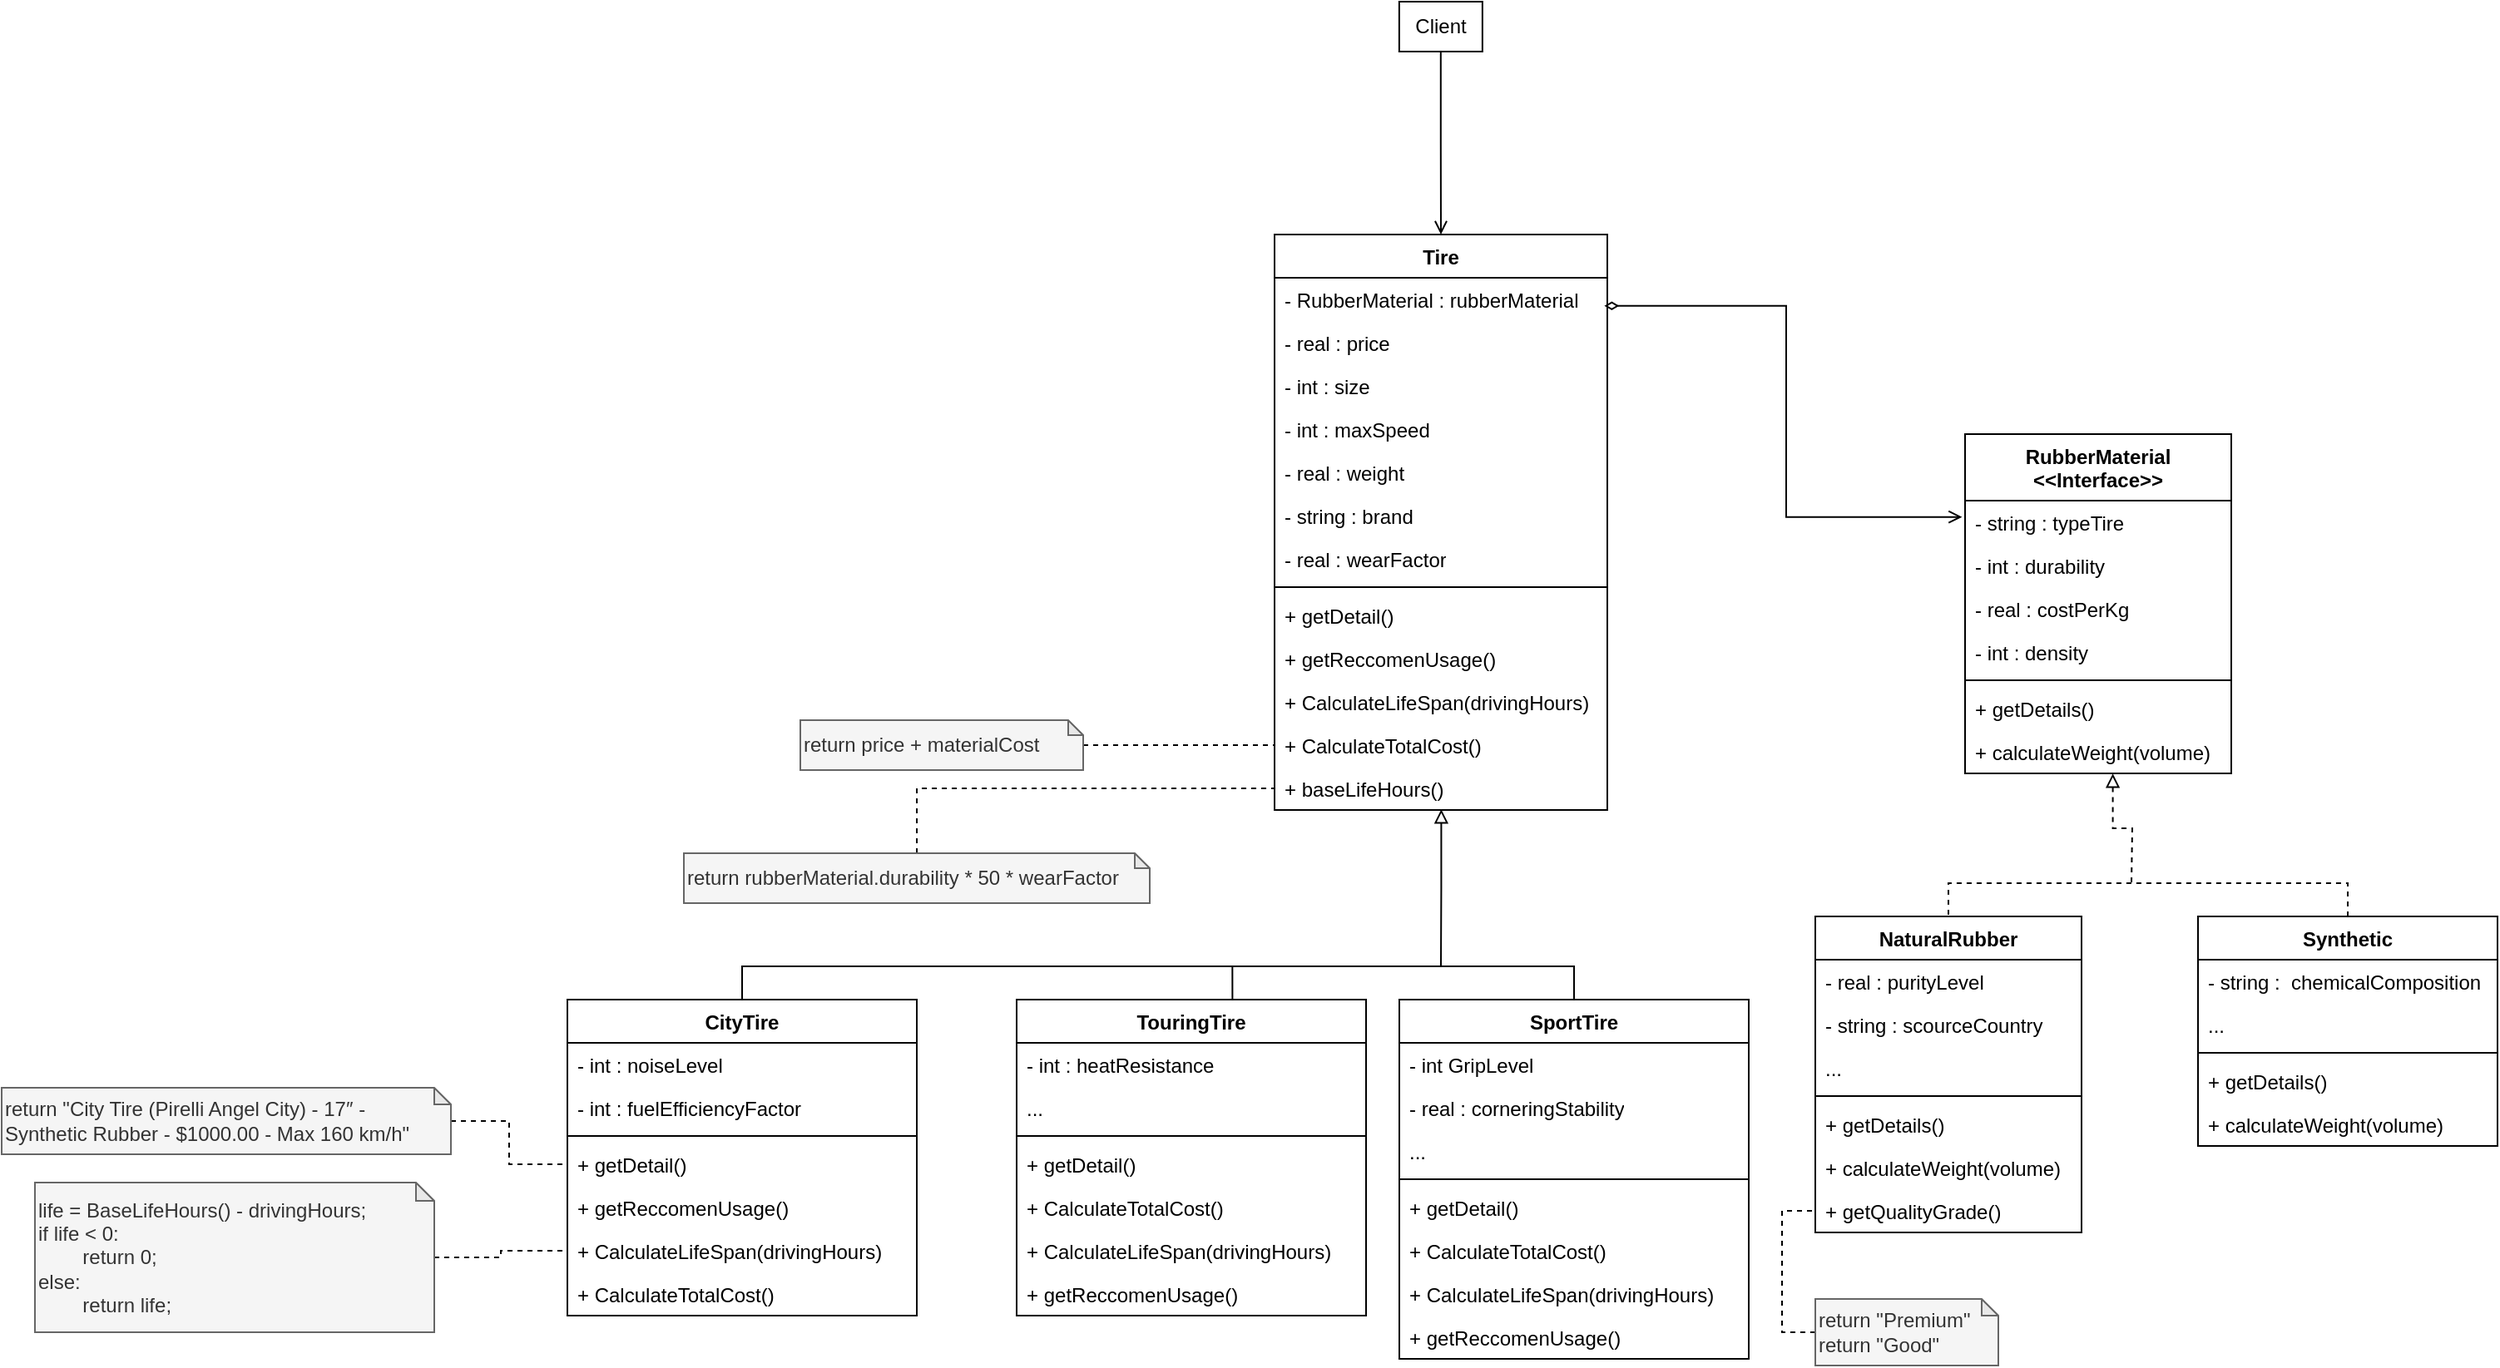<mxfile version="28.2.0" pages="2">
  <diagram name="ฺBridge" id="FNsPYp-6UHSaKLokoLRf">
    <mxGraphModel dx="2276" dy="783" grid="1" gridSize="10" guides="1" tooltips="1" connect="1" arrows="1" fold="1" page="1" pageScale="1" pageWidth="850" pageHeight="1100" math="0" shadow="0">
      <root>
        <mxCell id="0" />
        <mxCell id="1" parent="0" />
        <mxCell id="apJOXsEGuYxcS6fhr3TN-1" value="RubberMaterial&lt;div&gt;&lt;span style=&quot;background-color: transparent; color: light-dark(rgb(0, 0, 0), rgb(255, 255, 255));&quot;&gt;&amp;lt;&amp;lt;Interface&amp;gt;&amp;gt;&lt;/span&gt;&lt;/div&gt;" style="swimlane;fontStyle=1;align=center;verticalAlign=top;childLayout=stackLayout;horizontal=1;startSize=40;horizontalStack=0;resizeParent=1;resizeParentMax=0;resizeLast=0;collapsible=1;marginBottom=0;whiteSpace=wrap;html=1;" parent="1" vertex="1">
          <mxGeometry x="350" y="530" width="160" height="204" as="geometry" />
        </mxCell>
        <mxCell id="sVhS1rWBRYyfkfjOAAey-1" value="- string : typeTire" style="text;strokeColor=none;fillColor=none;align=left;verticalAlign=top;spacingLeft=4;spacingRight=4;overflow=hidden;rotatable=0;points=[[0,0.5],[1,0.5]];portConstraint=eastwest;whiteSpace=wrap;html=1;" parent="apJOXsEGuYxcS6fhr3TN-1" vertex="1">
          <mxGeometry y="40" width="160" height="26" as="geometry" />
        </mxCell>
        <mxCell id="sVhS1rWBRYyfkfjOAAey-2" value="- int : durability" style="text;strokeColor=none;fillColor=none;align=left;verticalAlign=top;spacingLeft=4;spacingRight=4;overflow=hidden;rotatable=0;points=[[0,0.5],[1,0.5]];portConstraint=eastwest;whiteSpace=wrap;html=1;" parent="apJOXsEGuYxcS6fhr3TN-1" vertex="1">
          <mxGeometry y="66" width="160" height="26" as="geometry" />
        </mxCell>
        <mxCell id="sVhS1rWBRYyfkfjOAAey-3" value="- real : costPerKg" style="text;strokeColor=none;fillColor=none;align=left;verticalAlign=top;spacingLeft=4;spacingRight=4;overflow=hidden;rotatable=0;points=[[0,0.5],[1,0.5]];portConstraint=eastwest;whiteSpace=wrap;html=1;" parent="apJOXsEGuYxcS6fhr3TN-1" vertex="1">
          <mxGeometry y="92" width="160" height="26" as="geometry" />
        </mxCell>
        <mxCell id="sVhS1rWBRYyfkfjOAAey-4" value="- int : density" style="text;strokeColor=none;fillColor=none;align=left;verticalAlign=top;spacingLeft=4;spacingRight=4;overflow=hidden;rotatable=0;points=[[0,0.5],[1,0.5]];portConstraint=eastwest;whiteSpace=wrap;html=1;" parent="apJOXsEGuYxcS6fhr3TN-1" vertex="1">
          <mxGeometry y="118" width="160" height="26" as="geometry" />
        </mxCell>
        <mxCell id="sVhS1rWBRYyfkfjOAAey-20" value="" style="line;strokeWidth=1;fillColor=none;align=left;verticalAlign=middle;spacingTop=-1;spacingLeft=3;spacingRight=3;rotatable=0;labelPosition=right;points=[];portConstraint=eastwest;strokeColor=inherit;" parent="apJOXsEGuYxcS6fhr3TN-1" vertex="1">
          <mxGeometry y="144" width="160" height="8" as="geometry" />
        </mxCell>
        <mxCell id="3FucGmLr4zo9hCciOvMt-17" value="+ getDetails()" style="text;strokeColor=none;fillColor=none;align=left;verticalAlign=top;spacingLeft=4;spacingRight=4;overflow=hidden;rotatable=0;points=[[0,0.5],[1,0.5]];portConstraint=eastwest;whiteSpace=wrap;html=1;" parent="apJOXsEGuYxcS6fhr3TN-1" vertex="1">
          <mxGeometry y="152" width="160" height="26" as="geometry" />
        </mxCell>
        <mxCell id="sVhS1rWBRYyfkfjOAAey-75" style="edgeStyle=orthogonalEdgeStyle;rounded=0;orthogonalLoop=1;jettySize=auto;html=1;exitX=0.555;exitY=1.003;exitDx=0;exitDy=0;exitPerimeter=0;endArrow=none;endFill=0;startArrow=block;startFill=0;dashed=1;" parent="apJOXsEGuYxcS6fhr3TN-1" source="sVhS1rWBRYyfkfjOAAey-5" edge="1">
          <mxGeometry relative="1" as="geometry">
            <mxPoint x="100" y="270" as="targetPoint" />
          </mxGeometry>
        </mxCell>
        <mxCell id="sVhS1rWBRYyfkfjOAAey-5" value="+ calculateWeight(volume)" style="text;strokeColor=none;fillColor=none;align=left;verticalAlign=top;spacingLeft=4;spacingRight=4;overflow=hidden;rotatable=0;points=[[0,0.5],[1,0.5]];portConstraint=eastwest;whiteSpace=wrap;html=1;" parent="apJOXsEGuYxcS6fhr3TN-1" vertex="1">
          <mxGeometry y="178" width="160" height="26" as="geometry" />
        </mxCell>
        <mxCell id="apJOXsEGuYxcS6fhr3TN-19" style="edgeStyle=orthogonalEdgeStyle;rounded=0;orthogonalLoop=1;jettySize=auto;html=1;entryX=-0.011;entryY=0.379;entryDx=0;entryDy=0;exitX=0.991;exitY=0.124;exitDx=0;exitDy=0;startArrow=diamondThin;startFill=0;endArrow=open;endFill=0;exitPerimeter=0;entryPerimeter=0;" parent="1" source="apJOXsEGuYxcS6fhr3TN-5" target="sVhS1rWBRYyfkfjOAAey-1" edge="1">
          <mxGeometry relative="1" as="geometry" />
        </mxCell>
        <mxCell id="apJOXsEGuYxcS6fhr3TN-5" value="Tire" style="swimlane;fontStyle=1;align=center;verticalAlign=top;childLayout=stackLayout;horizontal=1;startSize=26;horizontalStack=0;resizeParent=1;resizeParentMax=0;resizeLast=0;collapsible=1;marginBottom=0;whiteSpace=wrap;html=1;" parent="1" vertex="1">
          <mxGeometry x="-65" y="410" width="200" height="346" as="geometry" />
        </mxCell>
        <mxCell id="apJOXsEGuYxcS6fhr3TN-6" value="- RubberMaterial : rubberMaterial" style="text;strokeColor=none;fillColor=none;align=left;verticalAlign=top;spacingLeft=4;spacingRight=4;overflow=hidden;rotatable=0;points=[[0,0.5],[1,0.5]];portConstraint=eastwest;whiteSpace=wrap;html=1;" parent="apJOXsEGuYxcS6fhr3TN-5" vertex="1">
          <mxGeometry y="26" width="200" height="26" as="geometry" />
        </mxCell>
        <mxCell id="3FucGmLr4zo9hCciOvMt-4" value="- real : price" style="text;strokeColor=none;fillColor=none;align=left;verticalAlign=top;spacingLeft=4;spacingRight=4;overflow=hidden;rotatable=0;points=[[0,0.5],[1,0.5]];portConstraint=eastwest;whiteSpace=wrap;html=1;" parent="apJOXsEGuYxcS6fhr3TN-5" vertex="1">
          <mxGeometry y="52" width="200" height="26" as="geometry" />
        </mxCell>
        <mxCell id="sVhS1rWBRYyfkfjOAAey-38" value="- int : size" style="text;strokeColor=none;fillColor=none;align=left;verticalAlign=top;spacingLeft=4;spacingRight=4;overflow=hidden;rotatable=0;points=[[0,0.5],[1,0.5]];portConstraint=eastwest;whiteSpace=wrap;html=1;" parent="apJOXsEGuYxcS6fhr3TN-5" vertex="1">
          <mxGeometry y="78" width="200" height="26" as="geometry" />
        </mxCell>
        <mxCell id="sVhS1rWBRYyfkfjOAAey-39" value="- int : maxSpeed" style="text;strokeColor=none;fillColor=none;align=left;verticalAlign=top;spacingLeft=4;spacingRight=4;overflow=hidden;rotatable=0;points=[[0,0.5],[1,0.5]];portConstraint=eastwest;whiteSpace=wrap;html=1;" parent="apJOXsEGuYxcS6fhr3TN-5" vertex="1">
          <mxGeometry y="104" width="200" height="26" as="geometry" />
        </mxCell>
        <mxCell id="sVhS1rWBRYyfkfjOAAey-40" value="- real : weight" style="text;strokeColor=none;fillColor=none;align=left;verticalAlign=top;spacingLeft=4;spacingRight=4;overflow=hidden;rotatable=0;points=[[0,0.5],[1,0.5]];portConstraint=eastwest;whiteSpace=wrap;html=1;" parent="apJOXsEGuYxcS6fhr3TN-5" vertex="1">
          <mxGeometry y="130" width="200" height="26" as="geometry" />
        </mxCell>
        <mxCell id="sVhS1rWBRYyfkfjOAAey-42" value="- string : brand" style="text;strokeColor=none;fillColor=none;align=left;verticalAlign=top;spacingLeft=4;spacingRight=4;overflow=hidden;rotatable=0;points=[[0,0.5],[1,0.5]];portConstraint=eastwest;whiteSpace=wrap;html=1;" parent="apJOXsEGuYxcS6fhr3TN-5" vertex="1">
          <mxGeometry y="156" width="200" height="26" as="geometry" />
        </mxCell>
        <mxCell id="sVhS1rWBRYyfkfjOAAey-41" value="- real : wearFactor" style="text;strokeColor=none;fillColor=none;align=left;verticalAlign=top;spacingLeft=4;spacingRight=4;overflow=hidden;rotatable=0;points=[[0,0.5],[1,0.5]];portConstraint=eastwest;whiteSpace=wrap;html=1;" parent="apJOXsEGuYxcS6fhr3TN-5" vertex="1">
          <mxGeometry y="182" width="200" height="26" as="geometry" />
        </mxCell>
        <mxCell id="apJOXsEGuYxcS6fhr3TN-7" value="" style="line;strokeWidth=1;fillColor=none;align=left;verticalAlign=middle;spacingTop=-1;spacingLeft=3;spacingRight=3;rotatable=0;labelPosition=right;points=[];portConstraint=eastwest;strokeColor=inherit;" parent="apJOXsEGuYxcS6fhr3TN-5" vertex="1">
          <mxGeometry y="208" width="200" height="8" as="geometry" />
        </mxCell>
        <mxCell id="apJOXsEGuYxcS6fhr3TN-8" value="+ getDetail()" style="text;strokeColor=none;fillColor=none;align=left;verticalAlign=top;spacingLeft=4;spacingRight=4;overflow=hidden;rotatable=0;points=[[0,0.5],[1,0.5]];portConstraint=eastwest;whiteSpace=wrap;html=1;" parent="apJOXsEGuYxcS6fhr3TN-5" vertex="1">
          <mxGeometry y="216" width="200" height="26" as="geometry" />
        </mxCell>
        <mxCell id="sVhS1rWBRYyfkfjOAAey-43" value="+ getReccomenUsage()" style="text;strokeColor=none;fillColor=none;align=left;verticalAlign=top;spacingLeft=4;spacingRight=4;overflow=hidden;rotatable=0;points=[[0,0.5],[1,0.5]];portConstraint=eastwest;whiteSpace=wrap;html=1;" parent="apJOXsEGuYxcS6fhr3TN-5" vertex="1">
          <mxGeometry y="242" width="200" height="26" as="geometry" />
        </mxCell>
        <mxCell id="sVhS1rWBRYyfkfjOAAey-44" value="+ CalculateLifeSpan(drivingHours)" style="text;strokeColor=none;fillColor=none;align=left;verticalAlign=top;spacingLeft=4;spacingRight=4;overflow=hidden;rotatable=0;points=[[0,0.5],[1,0.5]];portConstraint=eastwest;whiteSpace=wrap;html=1;" parent="apJOXsEGuYxcS6fhr3TN-5" vertex="1">
          <mxGeometry y="268" width="200" height="26" as="geometry" />
        </mxCell>
        <mxCell id="sVhS1rWBRYyfkfjOAAey-45" value="+ CalculateTotalCost()" style="text;strokeColor=none;fillColor=none;align=left;verticalAlign=top;spacingLeft=4;spacingRight=4;overflow=hidden;rotatable=0;points=[[0,0.5],[1,0.5]];portConstraint=eastwest;whiteSpace=wrap;html=1;" parent="apJOXsEGuYxcS6fhr3TN-5" vertex="1">
          <mxGeometry y="294" width="200" height="26" as="geometry" />
        </mxCell>
        <mxCell id="sVhS1rWBRYyfkfjOAAey-76" style="edgeStyle=orthogonalEdgeStyle;rounded=0;orthogonalLoop=1;jettySize=auto;html=1;exitX=0.501;exitY=0.984;exitDx=0;exitDy=0;exitPerimeter=0;startArrow=block;startFill=0;endArrow=none;endFill=0;" parent="apJOXsEGuYxcS6fhr3TN-5" source="sVhS1rWBRYyfkfjOAAey-72" edge="1">
          <mxGeometry relative="1" as="geometry">
            <mxPoint x="100" y="440" as="targetPoint" />
          </mxGeometry>
        </mxCell>
        <mxCell id="sVhS1rWBRYyfkfjOAAey-72" value="+ baseLifeHours()" style="text;strokeColor=none;fillColor=none;align=left;verticalAlign=top;spacingLeft=4;spacingRight=4;overflow=hidden;rotatable=0;points=[[0,0.5],[1,0.5]];portConstraint=eastwest;whiteSpace=wrap;html=1;" parent="apJOXsEGuYxcS6fhr3TN-5" vertex="1">
          <mxGeometry y="320" width="200" height="26" as="geometry" />
        </mxCell>
        <mxCell id="apJOXsEGuYxcS6fhr3TN-9" value="NaturalRubber" style="swimlane;fontStyle=1;align=center;verticalAlign=top;childLayout=stackLayout;horizontal=1;startSize=26;horizontalStack=0;resizeParent=1;resizeParentMax=0;resizeLast=0;collapsible=1;marginBottom=0;whiteSpace=wrap;html=1;" parent="1" vertex="1">
          <mxGeometry x="260" y="819.96" width="160" height="190" as="geometry" />
        </mxCell>
        <mxCell id="sVhS1rWBRYyfkfjOAAey-21" value="- real : purityLevel" style="text;strokeColor=none;fillColor=none;align=left;verticalAlign=top;spacingLeft=4;spacingRight=4;overflow=hidden;rotatable=0;points=[[0,0.5],[1,0.5]];portConstraint=eastwest;whiteSpace=wrap;html=1;" parent="apJOXsEGuYxcS6fhr3TN-9" vertex="1">
          <mxGeometry y="26" width="160" height="26" as="geometry" />
        </mxCell>
        <mxCell id="sVhS1rWBRYyfkfjOAAey-22" value="- string : scourceCountry" style="text;strokeColor=none;fillColor=none;align=left;verticalAlign=top;spacingLeft=4;spacingRight=4;overflow=hidden;rotatable=0;points=[[0,0.5],[1,0.5]];portConstraint=eastwest;whiteSpace=wrap;html=1;" parent="apJOXsEGuYxcS6fhr3TN-9" vertex="1">
          <mxGeometry y="52" width="160" height="26" as="geometry" />
        </mxCell>
        <mxCell id="sVhS1rWBRYyfkfjOAAey-23" value="..." style="text;strokeColor=none;fillColor=none;align=left;verticalAlign=top;spacingLeft=4;spacingRight=4;overflow=hidden;rotatable=0;points=[[0,0.5],[1,0.5]];portConstraint=eastwest;whiteSpace=wrap;html=1;" parent="apJOXsEGuYxcS6fhr3TN-9" vertex="1">
          <mxGeometry y="78" width="160" height="26" as="geometry" />
        </mxCell>
        <mxCell id="sVhS1rWBRYyfkfjOAAey-27" value="" style="line;strokeWidth=1;fillColor=none;align=left;verticalAlign=middle;spacingTop=-1;spacingLeft=3;spacingRight=3;rotatable=0;labelPosition=right;points=[];portConstraint=eastwest;strokeColor=inherit;" parent="apJOXsEGuYxcS6fhr3TN-9" vertex="1">
          <mxGeometry y="104" width="160" height="8" as="geometry" />
        </mxCell>
        <mxCell id="sVhS1rWBRYyfkfjOAAey-25" value="+ getDetails()" style="text;strokeColor=none;fillColor=none;align=left;verticalAlign=top;spacingLeft=4;spacingRight=4;overflow=hidden;rotatable=0;points=[[0,0.5],[1,0.5]];portConstraint=eastwest;whiteSpace=wrap;html=1;" parent="apJOXsEGuYxcS6fhr3TN-9" vertex="1">
          <mxGeometry y="112" width="160" height="26" as="geometry" />
        </mxCell>
        <mxCell id="sVhS1rWBRYyfkfjOAAey-26" value="+ calculateWeight(volume)" style="text;strokeColor=none;fillColor=none;align=left;verticalAlign=top;spacingLeft=4;spacingRight=4;overflow=hidden;rotatable=0;points=[[0,0.5],[1,0.5]];portConstraint=eastwest;whiteSpace=wrap;html=1;" parent="apJOXsEGuYxcS6fhr3TN-9" vertex="1">
          <mxGeometry y="138" width="160" height="26" as="geometry" />
        </mxCell>
        <mxCell id="3FucGmLr4zo9hCciOvMt-15" value="+ getQualityGrade()" style="text;strokeColor=none;fillColor=none;align=left;verticalAlign=top;spacingLeft=4;spacingRight=4;overflow=hidden;rotatable=0;points=[[0,0.5],[1,0.5]];portConstraint=eastwest;whiteSpace=wrap;html=1;" parent="apJOXsEGuYxcS6fhr3TN-9" vertex="1">
          <mxGeometry y="164" width="160" height="26" as="geometry" />
        </mxCell>
        <mxCell id="apJOXsEGuYxcS6fhr3TN-17" style="edgeStyle=orthogonalEdgeStyle;rounded=0;orthogonalLoop=1;jettySize=auto;html=1;entryX=0.5;entryY=0;entryDx=0;entryDy=0;exitX=0.5;exitY=0;exitDx=0;exitDy=0;endArrow=none;endFill=0;dashed=1;" parent="1" source="apJOXsEGuYxcS6fhr3TN-13" target="apJOXsEGuYxcS6fhr3TN-9" edge="1">
          <mxGeometry relative="1" as="geometry" />
        </mxCell>
        <mxCell id="apJOXsEGuYxcS6fhr3TN-13" value="Synthetic" style="swimlane;fontStyle=1;align=center;verticalAlign=top;childLayout=stackLayout;horizontal=1;startSize=26;horizontalStack=0;resizeParent=1;resizeParentMax=0;resizeLast=0;collapsible=1;marginBottom=0;whiteSpace=wrap;html=1;" parent="1" vertex="1">
          <mxGeometry x="490" y="819.96" width="180" height="138" as="geometry" />
        </mxCell>
        <mxCell id="sVhS1rWBRYyfkfjOAAey-32" value="- string :&amp;nbsp; chemicalComposition" style="text;strokeColor=none;fillColor=none;align=left;verticalAlign=top;spacingLeft=4;spacingRight=4;overflow=hidden;rotatable=0;points=[[0,0.5],[1,0.5]];portConstraint=eastwest;whiteSpace=wrap;html=1;" parent="apJOXsEGuYxcS6fhr3TN-13" vertex="1">
          <mxGeometry y="26" width="180" height="26" as="geometry" />
        </mxCell>
        <mxCell id="sVhS1rWBRYyfkfjOAAey-34" value="..." style="text;strokeColor=none;fillColor=none;align=left;verticalAlign=top;spacingLeft=4;spacingRight=4;overflow=hidden;rotatable=0;points=[[0,0.5],[1,0.5]];portConstraint=eastwest;whiteSpace=wrap;html=1;" parent="apJOXsEGuYxcS6fhr3TN-13" vertex="1">
          <mxGeometry y="52" width="180" height="26" as="geometry" />
        </mxCell>
        <mxCell id="sVhS1rWBRYyfkfjOAAey-37" value="" style="line;strokeWidth=1;fillColor=none;align=left;verticalAlign=middle;spacingTop=-1;spacingLeft=3;spacingRight=3;rotatable=0;labelPosition=right;points=[];portConstraint=eastwest;strokeColor=inherit;" parent="apJOXsEGuYxcS6fhr3TN-13" vertex="1">
          <mxGeometry y="78" width="180" height="8" as="geometry" />
        </mxCell>
        <mxCell id="sVhS1rWBRYyfkfjOAAey-35" value="+ getDetails()" style="text;strokeColor=none;fillColor=none;align=left;verticalAlign=top;spacingLeft=4;spacingRight=4;overflow=hidden;rotatable=0;points=[[0,0.5],[1,0.5]];portConstraint=eastwest;whiteSpace=wrap;html=1;" parent="apJOXsEGuYxcS6fhr3TN-13" vertex="1">
          <mxGeometry y="86" width="180" height="26" as="geometry" />
        </mxCell>
        <mxCell id="sVhS1rWBRYyfkfjOAAey-36" value="+ calculateWeight(volume)" style="text;strokeColor=none;fillColor=none;align=left;verticalAlign=top;spacingLeft=4;spacingRight=4;overflow=hidden;rotatable=0;points=[[0,0.5],[1,0.5]];portConstraint=eastwest;whiteSpace=wrap;html=1;" parent="apJOXsEGuYxcS6fhr3TN-13" vertex="1">
          <mxGeometry y="112" width="180" height="26" as="geometry" />
        </mxCell>
        <mxCell id="apJOXsEGuYxcS6fhr3TN-24" style="edgeStyle=orthogonalEdgeStyle;rounded=0;orthogonalLoop=1;jettySize=auto;html=1;entryX=0.5;entryY=0;entryDx=0;entryDy=0;endArrow=open;endFill=0;" parent="1" source="apJOXsEGuYxcS6fhr3TN-23" target="apJOXsEGuYxcS6fhr3TN-5" edge="1">
          <mxGeometry relative="1" as="geometry" />
        </mxCell>
        <mxCell id="apJOXsEGuYxcS6fhr3TN-23" value="Client" style="rounded=0;whiteSpace=wrap;html=1;" parent="1" vertex="1">
          <mxGeometry x="9.94" y="270" width="50" height="30" as="geometry" />
        </mxCell>
        <mxCell id="apJOXsEGuYxcS6fhr3TN-41" style="edgeStyle=orthogonalEdgeStyle;rounded=0;orthogonalLoop=1;jettySize=auto;html=1;exitX=0.5;exitY=0;exitDx=0;exitDy=0;endArrow=none;endFill=0;" parent="1" source="apJOXsEGuYxcS6fhr3TN-25" edge="1">
          <mxGeometry relative="1" as="geometry">
            <mxPoint x="-90.336" y="850" as="targetPoint" />
          </mxGeometry>
        </mxCell>
        <mxCell id="apJOXsEGuYxcS6fhr3TN-25" value="TouringTire" style="swimlane;fontStyle=1;align=center;verticalAlign=top;childLayout=stackLayout;horizontal=1;startSize=26;horizontalStack=0;resizeParent=1;resizeParentMax=0;resizeLast=0;collapsible=1;marginBottom=0;whiteSpace=wrap;html=1;" parent="1" vertex="1">
          <mxGeometry x="-220" y="870" width="210" height="190" as="geometry" />
        </mxCell>
        <mxCell id="mdBC5HuTXWpiGYLwiNJm-1" value="- int : heatResistance" style="text;strokeColor=none;fillColor=none;align=left;verticalAlign=top;spacingLeft=4;spacingRight=4;overflow=hidden;rotatable=0;points=[[0,0.5],[1,0.5]];portConstraint=eastwest;whiteSpace=wrap;html=1;" parent="apJOXsEGuYxcS6fhr3TN-25" vertex="1">
          <mxGeometry y="26" width="210" height="26" as="geometry" />
        </mxCell>
        <mxCell id="3FucGmLr4zo9hCciOvMt-10" value="..." style="text;strokeColor=none;fillColor=none;align=left;verticalAlign=top;spacingLeft=4;spacingRight=4;overflow=hidden;rotatable=0;points=[[0,0.5],[1,0.5]];portConstraint=eastwest;whiteSpace=wrap;html=1;" parent="apJOXsEGuYxcS6fhr3TN-25" vertex="1">
          <mxGeometry y="52" width="210" height="26" as="geometry" />
        </mxCell>
        <mxCell id="3FucGmLr4zo9hCciOvMt-11" value="" style="line;strokeWidth=1;fillColor=none;align=left;verticalAlign=middle;spacingTop=-1;spacingLeft=3;spacingRight=3;rotatable=0;labelPosition=right;points=[];portConstraint=eastwest;strokeColor=inherit;" parent="apJOXsEGuYxcS6fhr3TN-25" vertex="1">
          <mxGeometry y="78" width="210" height="8" as="geometry" />
        </mxCell>
        <mxCell id="sVhS1rWBRYyfkfjOAAey-60" value="+ getDetail()" style="text;strokeColor=none;fillColor=none;align=left;verticalAlign=top;spacingLeft=4;spacingRight=4;overflow=hidden;rotatable=0;points=[[0,0.5],[1,0.5]];portConstraint=eastwest;whiteSpace=wrap;html=1;" parent="apJOXsEGuYxcS6fhr3TN-25" vertex="1">
          <mxGeometry y="86" width="210" height="26" as="geometry" />
        </mxCell>
        <mxCell id="sVhS1rWBRYyfkfjOAAey-63" value="+ CalculateTotalCost()" style="text;strokeColor=none;fillColor=none;align=left;verticalAlign=top;spacingLeft=4;spacingRight=4;overflow=hidden;rotatable=0;points=[[0,0.5],[1,0.5]];portConstraint=eastwest;whiteSpace=wrap;html=1;" parent="apJOXsEGuYxcS6fhr3TN-25" vertex="1">
          <mxGeometry y="112" width="210" height="26" as="geometry" />
        </mxCell>
        <mxCell id="sVhS1rWBRYyfkfjOAAey-62" value="+ CalculateLifeSpan(drivingHours)" style="text;strokeColor=none;fillColor=none;align=left;verticalAlign=top;spacingLeft=4;spacingRight=4;overflow=hidden;rotatable=0;points=[[0,0.5],[1,0.5]];portConstraint=eastwest;whiteSpace=wrap;html=1;" parent="apJOXsEGuYxcS6fhr3TN-25" vertex="1">
          <mxGeometry y="138" width="210" height="26" as="geometry" />
        </mxCell>
        <mxCell id="sVhS1rWBRYyfkfjOAAey-61" value="+ getReccomenUsage()" style="text;strokeColor=none;fillColor=none;align=left;verticalAlign=top;spacingLeft=4;spacingRight=4;overflow=hidden;rotatable=0;points=[[0,0.5],[1,0.5]];portConstraint=eastwest;whiteSpace=wrap;html=1;" parent="apJOXsEGuYxcS6fhr3TN-25" vertex="1">
          <mxGeometry y="164" width="210" height="26" as="geometry" />
        </mxCell>
        <mxCell id="apJOXsEGuYxcS6fhr3TN-29" value="SportTire" style="swimlane;fontStyle=1;align=center;verticalAlign=top;childLayout=stackLayout;horizontal=1;startSize=26;horizontalStack=0;resizeParent=1;resizeParentMax=0;resizeLast=0;collapsible=1;marginBottom=0;whiteSpace=wrap;html=1;" parent="1" vertex="1">
          <mxGeometry x="10" y="870" width="210" height="216" as="geometry" />
        </mxCell>
        <mxCell id="mdBC5HuTXWpiGYLwiNJm-2" value="- int GripLevel" style="text;strokeColor=none;fillColor=none;align=left;verticalAlign=top;spacingLeft=4;spacingRight=4;overflow=hidden;rotatable=0;points=[[0,0.5],[1,0.5]];portConstraint=eastwest;whiteSpace=wrap;html=1;" parent="apJOXsEGuYxcS6fhr3TN-29" vertex="1">
          <mxGeometry y="26" width="210" height="26" as="geometry" />
        </mxCell>
        <mxCell id="mdBC5HuTXWpiGYLwiNJm-7" value="- real : corneringStability" style="text;strokeColor=none;fillColor=none;align=left;verticalAlign=top;spacingLeft=4;spacingRight=4;overflow=hidden;rotatable=0;points=[[0,0.5],[1,0.5]];portConstraint=eastwest;whiteSpace=wrap;html=1;" parent="apJOXsEGuYxcS6fhr3TN-29" vertex="1">
          <mxGeometry y="52" width="210" height="26" as="geometry" />
        </mxCell>
        <mxCell id="3FucGmLr4zo9hCciOvMt-12" value="..." style="text;strokeColor=none;fillColor=none;align=left;verticalAlign=top;spacingLeft=4;spacingRight=4;overflow=hidden;rotatable=0;points=[[0,0.5],[1,0.5]];portConstraint=eastwest;whiteSpace=wrap;html=1;" parent="apJOXsEGuYxcS6fhr3TN-29" vertex="1">
          <mxGeometry y="78" width="210" height="26" as="geometry" />
        </mxCell>
        <mxCell id="3FucGmLr4zo9hCciOvMt-14" value="" style="line;strokeWidth=1;fillColor=none;align=left;verticalAlign=middle;spacingTop=-1;spacingLeft=3;spacingRight=3;rotatable=0;labelPosition=right;points=[];portConstraint=eastwest;strokeColor=inherit;" parent="apJOXsEGuYxcS6fhr3TN-29" vertex="1">
          <mxGeometry y="104" width="210" height="8" as="geometry" />
        </mxCell>
        <mxCell id="sVhS1rWBRYyfkfjOAAey-64" value="+ getDetail()" style="text;strokeColor=none;fillColor=none;align=left;verticalAlign=top;spacingLeft=4;spacingRight=4;overflow=hidden;rotatable=0;points=[[0,0.5],[1,0.5]];portConstraint=eastwest;whiteSpace=wrap;html=1;" parent="apJOXsEGuYxcS6fhr3TN-29" vertex="1">
          <mxGeometry y="112" width="210" height="26" as="geometry" />
        </mxCell>
        <mxCell id="sVhS1rWBRYyfkfjOAAey-67" value="+ CalculateTotalCost()" style="text;strokeColor=none;fillColor=none;align=left;verticalAlign=top;spacingLeft=4;spacingRight=4;overflow=hidden;rotatable=0;points=[[0,0.5],[1,0.5]];portConstraint=eastwest;whiteSpace=wrap;html=1;" parent="apJOXsEGuYxcS6fhr3TN-29" vertex="1">
          <mxGeometry y="138" width="210" height="26" as="geometry" />
        </mxCell>
        <mxCell id="sVhS1rWBRYyfkfjOAAey-66" value="+ CalculateLifeSpan(drivingHours)" style="text;strokeColor=none;fillColor=none;align=left;verticalAlign=top;spacingLeft=4;spacingRight=4;overflow=hidden;rotatable=0;points=[[0,0.5],[1,0.5]];portConstraint=eastwest;whiteSpace=wrap;html=1;" parent="apJOXsEGuYxcS6fhr3TN-29" vertex="1">
          <mxGeometry y="164" width="210" height="26" as="geometry" />
        </mxCell>
        <mxCell id="sVhS1rWBRYyfkfjOAAey-65" value="+ getReccomenUsage()" style="text;strokeColor=none;fillColor=none;align=left;verticalAlign=top;spacingLeft=4;spacingRight=4;overflow=hidden;rotatable=0;points=[[0,0.5],[1,0.5]];portConstraint=eastwest;whiteSpace=wrap;html=1;" parent="apJOXsEGuYxcS6fhr3TN-29" vertex="1">
          <mxGeometry y="190" width="210" height="26" as="geometry" />
        </mxCell>
        <mxCell id="apJOXsEGuYxcS6fhr3TN-40" style="edgeStyle=orthogonalEdgeStyle;rounded=0;orthogonalLoop=1;jettySize=auto;html=1;exitX=0.5;exitY=0;exitDx=0;exitDy=0;entryX=0.5;entryY=0;entryDx=0;entryDy=0;endArrow=none;endFill=0;" parent="1" source="apJOXsEGuYxcS6fhr3TN-33" target="apJOXsEGuYxcS6fhr3TN-29" edge="1">
          <mxGeometry relative="1" as="geometry" />
        </mxCell>
        <mxCell id="apJOXsEGuYxcS6fhr3TN-33" value="CityTire" style="swimlane;fontStyle=1;align=center;verticalAlign=top;childLayout=stackLayout;horizontal=1;startSize=26;horizontalStack=0;resizeParent=1;resizeParentMax=0;resizeLast=0;collapsible=1;marginBottom=0;whiteSpace=wrap;html=1;" parent="1" vertex="1">
          <mxGeometry x="-490" y="870" width="210" height="190" as="geometry" />
        </mxCell>
        <mxCell id="3FucGmLr4zo9hCciOvMt-8" value="- int : noiseLevel" style="text;strokeColor=none;fillColor=none;align=left;verticalAlign=top;spacingLeft=4;spacingRight=4;overflow=hidden;rotatable=0;points=[[0,0.5],[1,0.5]];portConstraint=eastwest;whiteSpace=wrap;html=1;" parent="apJOXsEGuYxcS6fhr3TN-33" vertex="1">
          <mxGeometry y="26" width="210" height="26" as="geometry" />
        </mxCell>
        <mxCell id="mdBC5HuTXWpiGYLwiNJm-3" value="- int : fuelEfficiencyFactor" style="text;strokeColor=none;fillColor=none;align=left;verticalAlign=top;spacingLeft=4;spacingRight=4;overflow=hidden;rotatable=0;points=[[0,0.5],[1,0.5]];portConstraint=eastwest;whiteSpace=wrap;html=1;" parent="apJOXsEGuYxcS6fhr3TN-33" vertex="1">
          <mxGeometry y="52" width="210" height="26" as="geometry" />
        </mxCell>
        <mxCell id="3FucGmLr4zo9hCciOvMt-9" value="" style="line;strokeWidth=1;fillColor=none;align=left;verticalAlign=middle;spacingTop=-1;spacingLeft=3;spacingRight=3;rotatable=0;labelPosition=right;points=[];portConstraint=eastwest;strokeColor=inherit;" parent="apJOXsEGuYxcS6fhr3TN-33" vertex="1">
          <mxGeometry y="78" width="210" height="8" as="geometry" />
        </mxCell>
        <mxCell id="sVhS1rWBRYyfkfjOAAey-48" value="+ getDetail()" style="text;strokeColor=none;fillColor=none;align=left;verticalAlign=top;spacingLeft=4;spacingRight=4;overflow=hidden;rotatable=0;points=[[0,0.5],[1,0.5]];portConstraint=eastwest;whiteSpace=wrap;html=1;" parent="apJOXsEGuYxcS6fhr3TN-33" vertex="1">
          <mxGeometry y="86" width="210" height="26" as="geometry" />
        </mxCell>
        <mxCell id="sVhS1rWBRYyfkfjOAAey-49" value="+ getReccomenUsage()" style="text;strokeColor=none;fillColor=none;align=left;verticalAlign=top;spacingLeft=4;spacingRight=4;overflow=hidden;rotatable=0;points=[[0,0.5],[1,0.5]];portConstraint=eastwest;whiteSpace=wrap;html=1;" parent="apJOXsEGuYxcS6fhr3TN-33" vertex="1">
          <mxGeometry y="112" width="210" height="26" as="geometry" />
        </mxCell>
        <mxCell id="sVhS1rWBRYyfkfjOAAey-50" value="+ CalculateLifeSpan(drivingHours)" style="text;strokeColor=none;fillColor=none;align=left;verticalAlign=top;spacingLeft=4;spacingRight=4;overflow=hidden;rotatable=0;points=[[0,0.5],[1,0.5]];portConstraint=eastwest;whiteSpace=wrap;html=1;" parent="apJOXsEGuYxcS6fhr3TN-33" vertex="1">
          <mxGeometry y="138" width="210" height="26" as="geometry" />
        </mxCell>
        <mxCell id="sVhS1rWBRYyfkfjOAAey-51" value="+ CalculateTotalCost()" style="text;strokeColor=none;fillColor=none;align=left;verticalAlign=top;spacingLeft=4;spacingRight=4;overflow=hidden;rotatable=0;points=[[0,0.5],[1,0.5]];portConstraint=eastwest;whiteSpace=wrap;html=1;" parent="apJOXsEGuYxcS6fhr3TN-33" vertex="1">
          <mxGeometry y="164" width="210" height="26" as="geometry" />
        </mxCell>
        <mxCell id="sVhS1rWBRYyfkfjOAAey-30" style="rounded=0;orthogonalLoop=1;jettySize=auto;html=1;exitX=0;exitY=0.5;exitDx=0;exitDy=0;exitPerimeter=0;entryX=0;entryY=0.5;entryDx=0;entryDy=0;edgeStyle=orthogonalEdgeStyle;endArrow=none;endFill=0;dashed=1;" parent="1" source="sVhS1rWBRYyfkfjOAAey-29" target="3FucGmLr4zo9hCciOvMt-15" edge="1">
          <mxGeometry relative="1" as="geometry" />
        </mxCell>
        <mxCell id="sVhS1rWBRYyfkfjOAAey-29" value="&lt;span style=&quot;&quot;&gt;return &quot;Premium&quot;&lt;/span&gt;&lt;div style=&quot;&quot;&gt;return &quot;Good&quot;&lt;/div&gt;" style="shape=note;whiteSpace=wrap;html=1;backgroundOutline=1;darkOpacity=0.05;align=left;size=10;fillColor=#f5f5f5;fontColor=#333333;strokeColor=#666666;" parent="1" vertex="1">
          <mxGeometry x="260" y="1050" width="110" height="40" as="geometry" />
        </mxCell>
        <mxCell id="sVhS1rWBRYyfkfjOAAey-47" style="edgeStyle=orthogonalEdgeStyle;rounded=0;orthogonalLoop=1;jettySize=auto;html=1;entryX=0;entryY=0.5;entryDx=0;entryDy=0;dashed=1;endArrow=none;endFill=0;" parent="1" source="sVhS1rWBRYyfkfjOAAey-46" target="sVhS1rWBRYyfkfjOAAey-45" edge="1">
          <mxGeometry relative="1" as="geometry" />
        </mxCell>
        <mxCell id="sVhS1rWBRYyfkfjOAAey-46" value="return price + materialCost" style="shape=note;whiteSpace=wrap;html=1;backgroundOutline=1;darkOpacity=0.05;align=left;size=9;fillColor=#f5f5f5;fontColor=#333333;strokeColor=#666666;" parent="1" vertex="1">
          <mxGeometry x="-350.0" y="702" width="170" height="30" as="geometry" />
        </mxCell>
        <mxCell id="sVhS1rWBRYyfkfjOAAey-69" style="edgeStyle=orthogonalEdgeStyle;rounded=0;orthogonalLoop=1;jettySize=auto;html=1;entryX=0;entryY=0.5;entryDx=0;entryDy=0;dashed=1;endArrow=none;endFill=0;" parent="1" source="sVhS1rWBRYyfkfjOAAey-68" target="sVhS1rWBRYyfkfjOAAey-48" edge="1">
          <mxGeometry relative="1" as="geometry" />
        </mxCell>
        <mxCell id="sVhS1rWBRYyfkfjOAAey-68" value="return &quot;City Tire (Pirelli Angel City) - 17″ -&amp;nbsp;&lt;div&gt;Synthetic Rubber - $1000.00 - Max 160 km/h&quot;&lt;/div&gt;" style="shape=note;whiteSpace=wrap;html=1;backgroundOutline=1;darkOpacity=0.05;align=left;size=10;fillColor=#f5f5f5;fontColor=#333333;strokeColor=#666666;" parent="1" vertex="1">
          <mxGeometry x="-830" y="923" width="270" height="40" as="geometry" />
        </mxCell>
        <mxCell id="sVhS1rWBRYyfkfjOAAey-71" style="edgeStyle=orthogonalEdgeStyle;rounded=0;orthogonalLoop=1;jettySize=auto;html=1;entryX=0;entryY=0.5;entryDx=0;entryDy=0;dashed=1;endArrow=none;endFill=0;" parent="1" source="sVhS1rWBRYyfkfjOAAey-70" target="sVhS1rWBRYyfkfjOAAey-50" edge="1">
          <mxGeometry relative="1" as="geometry" />
        </mxCell>
        <mxCell id="sVhS1rWBRYyfkfjOAAey-70" value="&lt;div&gt;life = BaseLifeHours() - drivingHours;&lt;/div&gt;&lt;div&gt;if life &amp;lt; 0:&lt;/div&gt;&lt;div&gt;&lt;span style=&quot;white-space: pre;&quot;&gt;&#x9;&lt;/span&gt;return 0;&lt;br&gt;&lt;/div&gt;&lt;div&gt;else:&lt;/div&gt;&lt;div&gt;&lt;span style=&quot;white-space: pre;&quot;&gt;&#x9;&lt;/span&gt;return life;&lt;br&gt;&lt;/div&gt;" style="shape=note;whiteSpace=wrap;html=1;backgroundOutline=1;darkOpacity=0.05;align=left;size=11;fillColor=#f5f5f5;fontColor=#333333;strokeColor=#666666;" parent="1" vertex="1">
          <mxGeometry x="-810" y="980" width="240" height="90" as="geometry" />
        </mxCell>
        <mxCell id="sVhS1rWBRYyfkfjOAAey-74" style="edgeStyle=orthogonalEdgeStyle;rounded=0;orthogonalLoop=1;jettySize=auto;html=1;entryX=0;entryY=0.5;entryDx=0;entryDy=0;dashed=1;endArrow=none;endFill=0;" parent="1" source="sVhS1rWBRYyfkfjOAAey-73" target="sVhS1rWBRYyfkfjOAAey-72" edge="1">
          <mxGeometry relative="1" as="geometry" />
        </mxCell>
        <mxCell id="sVhS1rWBRYyfkfjOAAey-73" value="return rubberMaterial.durability * 50 * wearFactor" style="shape=note;whiteSpace=wrap;html=1;backgroundOutline=1;darkOpacity=0.05;align=left;size=9;fillColor=#f5f5f5;fontColor=#333333;strokeColor=#666666;" parent="1" vertex="1">
          <mxGeometry x="-420" y="782" width="280" height="30" as="geometry" />
        </mxCell>
      </root>
    </mxGraphModel>
  </diagram>
  <diagram id="cH_xbFKffCasKYUaVj4m" name="Composite">
    <mxGraphModel dx="1426" dy="783" grid="1" gridSize="10" guides="1" tooltips="1" connect="1" arrows="1" fold="1" page="1" pageScale="1" pageWidth="850" pageHeight="1100" math="0" shadow="0">
      <root>
        <mxCell id="0" />
        <mxCell id="1" parent="0" />
        <mxCell id="X7pBw3YIxVKM0BM7AVGW-1" value="&amp;lt;&amp;lt;Interface&amp;gt;&amp;gt;&lt;br&gt;ComputerComponent" style="swimlane;fontStyle=0;childLayout=stackLayout;horizontal=1;startSize=40;fillColor=none;horizontalStack=0;resizeParent=1;resizeParentMax=0;resizeLast=0;collapsible=1;marginBottom=0;whiteSpace=wrap;html=1;" parent="1" vertex="1">
          <mxGeometry x="420" y="280" width="140" height="92" as="geometry" />
        </mxCell>
        <mxCell id="X7pBw3YIxVKM0BM7AVGW-2" value="+ getPrice()" style="text;strokeColor=none;fillColor=none;align=left;verticalAlign=top;spacingLeft=4;spacingRight=4;overflow=hidden;rotatable=0;points=[[0,0.5],[1,0.5]];portConstraint=eastwest;whiteSpace=wrap;html=1;" parent="X7pBw3YIxVKM0BM7AVGW-1" vertex="1">
          <mxGeometry y="40" width="140" height="26" as="geometry" />
        </mxCell>
        <mxCell id="X7pBw3YIxVKM0BM7AVGW-3" value="+ GetDetails()" style="text;strokeColor=none;fillColor=none;align=left;verticalAlign=top;spacingLeft=4;spacingRight=4;overflow=hidden;rotatable=0;points=[[0,0.5],[1,0.5]];portConstraint=eastwest;whiteSpace=wrap;html=1;" parent="X7pBw3YIxVKM0BM7AVGW-1" vertex="1">
          <mxGeometry y="66" width="140" height="26" as="geometry" />
        </mxCell>
        <mxCell id="x-cm4mEO_p2soAs1FC_2-5" style="edgeStyle=orthogonalEdgeStyle;rounded=0;orthogonalLoop=1;jettySize=auto;html=1;exitX=0.5;exitY=0;exitDx=0;exitDy=0;dashed=1;endArrow=none;endFill=0;" parent="1" source="X7pBw3YIxVKM0BM7AVGW-5" edge="1">
          <mxGeometry relative="1" as="geometry">
            <mxPoint x="490" y="470" as="targetPoint" />
            <mxPoint x="470" y="772" as="sourcePoint" />
          </mxGeometry>
        </mxCell>
        <mxCell id="X7pBw3YIxVKM0BM7AVGW-5" value="Ram" style="swimlane;fontStyle=0;childLayout=stackLayout;horizontal=1;startSize=26;fillColor=none;horizontalStack=0;resizeParent=1;resizeParentMax=0;resizeLast=0;collapsible=1;marginBottom=0;whiteSpace=wrap;html=1;" parent="1" vertex="1">
          <mxGeometry x="320" y="750" width="140" height="104" as="geometry" />
        </mxCell>
        <mxCell id="X7pBw3YIxVKM0BM7AVGW-6" value="+ field: type" style="text;strokeColor=none;fillColor=none;align=left;verticalAlign=top;spacingLeft=4;spacingRight=4;overflow=hidden;rotatable=0;points=[[0,0.5],[1,0.5]];portConstraint=eastwest;whiteSpace=wrap;html=1;" parent="X7pBw3YIxVKM0BM7AVGW-5" vertex="1">
          <mxGeometry y="26" width="140" height="26" as="geometry" />
        </mxCell>
        <mxCell id="X7pBw3YIxVKM0BM7AVGW-7" value="+ field: type" style="text;strokeColor=none;fillColor=none;align=left;verticalAlign=top;spacingLeft=4;spacingRight=4;overflow=hidden;rotatable=0;points=[[0,0.5],[1,0.5]];portConstraint=eastwest;whiteSpace=wrap;html=1;" parent="X7pBw3YIxVKM0BM7AVGW-5" vertex="1">
          <mxGeometry y="52" width="140" height="26" as="geometry" />
        </mxCell>
        <mxCell id="X7pBw3YIxVKM0BM7AVGW-8" value="+ field: type" style="text;strokeColor=none;fillColor=none;align=left;verticalAlign=top;spacingLeft=4;spacingRight=4;overflow=hidden;rotatable=0;points=[[0,0.5],[1,0.5]];portConstraint=eastwest;whiteSpace=wrap;html=1;" parent="X7pBw3YIxVKM0BM7AVGW-5" vertex="1">
          <mxGeometry y="78" width="140" height="26" as="geometry" />
        </mxCell>
        <mxCell id="x-cm4mEO_p2soAs1FC_2-6" style="edgeStyle=orthogonalEdgeStyle;rounded=0;orthogonalLoop=1;jettySize=auto;html=1;dashed=1;endArrow=none;endFill=0;" parent="1" source="X7pBw3YIxVKM0BM7AVGW-9" edge="1">
          <mxGeometry relative="1" as="geometry">
            <mxPoint x="390" y="680" as="targetPoint" />
            <Array as="points">
              <mxPoint x="550" y="720" />
              <mxPoint x="390" y="720" />
            </Array>
          </mxGeometry>
        </mxCell>
        <mxCell id="X7pBw3YIxVKM0BM7AVGW-9" value="CPU" style="swimlane;fontStyle=0;childLayout=stackLayout;horizontal=1;startSize=26;fillColor=none;horizontalStack=0;resizeParent=1;resizeParentMax=0;resizeLast=0;collapsible=1;marginBottom=0;whiteSpace=wrap;html=1;" parent="1" vertex="1">
          <mxGeometry x="480" y="750" width="140" height="104" as="geometry" />
        </mxCell>
        <mxCell id="X7pBw3YIxVKM0BM7AVGW-10" value="+ field: type" style="text;strokeColor=none;fillColor=none;align=left;verticalAlign=top;spacingLeft=4;spacingRight=4;overflow=hidden;rotatable=0;points=[[0,0.5],[1,0.5]];portConstraint=eastwest;whiteSpace=wrap;html=1;" parent="X7pBw3YIxVKM0BM7AVGW-9" vertex="1">
          <mxGeometry y="26" width="140" height="26" as="geometry" />
        </mxCell>
        <mxCell id="X7pBw3YIxVKM0BM7AVGW-11" value="+ field: type" style="text;strokeColor=none;fillColor=none;align=left;verticalAlign=top;spacingLeft=4;spacingRight=4;overflow=hidden;rotatable=0;points=[[0,0.5],[1,0.5]];portConstraint=eastwest;whiteSpace=wrap;html=1;" parent="X7pBw3YIxVKM0BM7AVGW-9" vertex="1">
          <mxGeometry y="52" width="140" height="26" as="geometry" />
        </mxCell>
        <mxCell id="X7pBw3YIxVKM0BM7AVGW-12" value="+ field: type" style="text;strokeColor=none;fillColor=none;align=left;verticalAlign=top;spacingLeft=4;spacingRight=4;overflow=hidden;rotatable=0;points=[[0,0.5],[1,0.5]];portConstraint=eastwest;whiteSpace=wrap;html=1;" parent="X7pBw3YIxVKM0BM7AVGW-9" vertex="1">
          <mxGeometry y="78" width="140" height="26" as="geometry" />
        </mxCell>
        <mxCell id="x-cm4mEO_p2soAs1FC_2-7" style="edgeStyle=orthogonalEdgeStyle;rounded=0;orthogonalLoop=1;jettySize=auto;html=1;exitX=0.5;exitY=0;exitDx=0;exitDy=0;dashed=1;endArrow=none;endFill=0;" parent="1" source="X7pBw3YIxVKM0BM7AVGW-13" edge="1">
          <mxGeometry relative="1" as="geometry">
            <mxPoint x="390" y="680" as="targetPoint" />
            <Array as="points">
              <mxPoint x="230" y="720" />
              <mxPoint x="390" y="720" />
            </Array>
          </mxGeometry>
        </mxCell>
        <mxCell id="X7pBw3YIxVKM0BM7AVGW-13" value="HardDrive" style="swimlane;fontStyle=0;childLayout=stackLayout;horizontal=1;startSize=26;fillColor=none;horizontalStack=0;resizeParent=1;resizeParentMax=0;resizeLast=0;collapsible=1;marginBottom=0;whiteSpace=wrap;html=1;" parent="1" vertex="1">
          <mxGeometry x="160" y="750" width="140" height="104" as="geometry" />
        </mxCell>
        <mxCell id="X7pBw3YIxVKM0BM7AVGW-14" value="+ field: type" style="text;strokeColor=none;fillColor=none;align=left;verticalAlign=top;spacingLeft=4;spacingRight=4;overflow=hidden;rotatable=0;points=[[0,0.5],[1,0.5]];portConstraint=eastwest;whiteSpace=wrap;html=1;" parent="X7pBw3YIxVKM0BM7AVGW-13" vertex="1">
          <mxGeometry y="26" width="140" height="26" as="geometry" />
        </mxCell>
        <mxCell id="X7pBw3YIxVKM0BM7AVGW-15" value="+ field: type" style="text;strokeColor=none;fillColor=none;align=left;verticalAlign=top;spacingLeft=4;spacingRight=4;overflow=hidden;rotatable=0;points=[[0,0.5],[1,0.5]];portConstraint=eastwest;whiteSpace=wrap;html=1;" parent="X7pBw3YIxVKM0BM7AVGW-13" vertex="1">
          <mxGeometry y="52" width="140" height="26" as="geometry" />
        </mxCell>
        <mxCell id="X7pBw3YIxVKM0BM7AVGW-16" value="+ field: type" style="text;strokeColor=none;fillColor=none;align=left;verticalAlign=top;spacingLeft=4;spacingRight=4;overflow=hidden;rotatable=0;points=[[0,0.5],[1,0.5]];portConstraint=eastwest;whiteSpace=wrap;html=1;" parent="X7pBw3YIxVKM0BM7AVGW-13" vertex="1">
          <mxGeometry y="78" width="140" height="26" as="geometry" />
        </mxCell>
        <mxCell id="x-cm4mEO_p2soAs1FC_2-8" style="edgeStyle=orthogonalEdgeStyle;rounded=0;orthogonalLoop=1;jettySize=auto;html=1;exitX=0.5;exitY=0;exitDx=0;exitDy=0;dashed=1;endArrow=none;endFill=0;" parent="1" source="X7pBw3YIxVKM0BM7AVGW-17" edge="1">
          <mxGeometry relative="1" as="geometry">
            <mxPoint x="230" y="720" as="targetPoint" />
            <Array as="points">
              <mxPoint x="70" y="720" />
              <mxPoint x="230" y="720" />
            </Array>
          </mxGeometry>
        </mxCell>
        <mxCell id="X7pBw3YIxVKM0BM7AVGW-17" value="PowerSupply" style="swimlane;fontStyle=0;childLayout=stackLayout;horizontal=1;startSize=26;fillColor=none;horizontalStack=0;resizeParent=1;resizeParentMax=0;resizeLast=0;collapsible=1;marginBottom=0;whiteSpace=wrap;html=1;" parent="1" vertex="1">
          <mxGeometry y="750" width="140" height="104" as="geometry" />
        </mxCell>
        <mxCell id="X7pBw3YIxVKM0BM7AVGW-18" value="+ field: type" style="text;strokeColor=none;fillColor=none;align=left;verticalAlign=top;spacingLeft=4;spacingRight=4;overflow=hidden;rotatable=0;points=[[0,0.5],[1,0.5]];portConstraint=eastwest;whiteSpace=wrap;html=1;" parent="X7pBw3YIxVKM0BM7AVGW-17" vertex="1">
          <mxGeometry y="26" width="140" height="26" as="geometry" />
        </mxCell>
        <mxCell id="X7pBw3YIxVKM0BM7AVGW-19" value="+ field: type" style="text;strokeColor=none;fillColor=none;align=left;verticalAlign=top;spacingLeft=4;spacingRight=4;overflow=hidden;rotatable=0;points=[[0,0.5],[1,0.5]];portConstraint=eastwest;whiteSpace=wrap;html=1;" parent="X7pBw3YIxVKM0BM7AVGW-17" vertex="1">
          <mxGeometry y="52" width="140" height="26" as="geometry" />
        </mxCell>
        <mxCell id="X7pBw3YIxVKM0BM7AVGW-20" value="+ field: type" style="text;strokeColor=none;fillColor=none;align=left;verticalAlign=top;spacingLeft=4;spacingRight=4;overflow=hidden;rotatable=0;points=[[0,0.5],[1,0.5]];portConstraint=eastwest;whiteSpace=wrap;html=1;" parent="X7pBw3YIxVKM0BM7AVGW-17" vertex="1">
          <mxGeometry y="78" width="140" height="26" as="geometry" />
        </mxCell>
        <mxCell id="X7pBw3YIxVKM0BM7AVGW-35" style="edgeStyle=orthogonalEdgeStyle;rounded=0;orthogonalLoop=1;jettySize=auto;html=1;exitX=0.75;exitY=0;exitDx=0;exitDy=0;entryX=1;entryY=0.5;entryDx=0;entryDy=0;endArrow=open;endFill=0;startArrow=diamond;startFill=0;" parent="1" source="X7pBw3YIxVKM0BM7AVGW-29" target="X7pBw3YIxVKM0BM7AVGW-3" edge="1">
          <mxGeometry relative="1" as="geometry" />
        </mxCell>
        <mxCell id="X7pBw3YIxVKM0BM7AVGW-43" value="Aggregation" style="edgeLabel;html=1;align=center;verticalAlign=middle;resizable=0;points=[];" parent="X7pBw3YIxVKM0BM7AVGW-35" vertex="1" connectable="0">
          <mxGeometry x="-0.099" y="2" relative="1" as="geometry">
            <mxPoint as="offset" />
          </mxGeometry>
        </mxCell>
        <mxCell id="X7pBw3YIxVKM0BM7AVGW-36" style="edgeStyle=orthogonalEdgeStyle;rounded=0;orthogonalLoop=1;jettySize=auto;html=1;entryX=0.468;entryY=1.005;entryDx=0;entryDy=0;entryPerimeter=0;endArrow=block;endFill=0;dashed=1;exitX=0.5;exitY=0;exitDx=0;exitDy=0;" parent="1" source="X7pBw3YIxVKM0BM7AVGW-25" target="X7pBw3YIxVKM0BM7AVGW-3" edge="1">
          <mxGeometry relative="1" as="geometry">
            <mxPoint x="480" y="380" as="targetPoint" />
            <mxPoint x="570" y="590" as="sourcePoint" />
          </mxGeometry>
        </mxCell>
        <mxCell id="X7pBw3YIxVKM0BM7AVGW-42" value="Implement" style="edgeLabel;html=1;align=center;verticalAlign=middle;resizable=0;points=[];" parent="X7pBw3YIxVKM0BM7AVGW-36" vertex="1" connectable="0">
          <mxGeometry x="0.486" y="-1" relative="1" as="geometry">
            <mxPoint as="offset" />
          </mxGeometry>
        </mxCell>
        <mxCell id="X7pBw3YIxVKM0BM7AVGW-25" value="Mainboard" style="swimlane;fontStyle=0;childLayout=stackLayout;horizontal=1;startSize=26;fillColor=none;horizontalStack=0;resizeParent=1;resizeParentMax=0;resizeLast=0;collapsible=1;marginBottom=0;whiteSpace=wrap;html=1;" parent="1" vertex="1">
          <mxGeometry x="540" y="560" width="140" height="104" as="geometry" />
        </mxCell>
        <mxCell id="X7pBw3YIxVKM0BM7AVGW-26" value="+ field: type" style="text;strokeColor=none;fillColor=none;align=left;verticalAlign=top;spacingLeft=4;spacingRight=4;overflow=hidden;rotatable=0;points=[[0,0.5],[1,0.5]];portConstraint=eastwest;whiteSpace=wrap;html=1;" parent="X7pBw3YIxVKM0BM7AVGW-25" vertex="1">
          <mxGeometry y="26" width="140" height="26" as="geometry" />
        </mxCell>
        <mxCell id="X7pBw3YIxVKM0BM7AVGW-27" value="+ field: type" style="text;strokeColor=none;fillColor=none;align=left;verticalAlign=top;spacingLeft=4;spacingRight=4;overflow=hidden;rotatable=0;points=[[0,0.5],[1,0.5]];portConstraint=eastwest;whiteSpace=wrap;html=1;" parent="X7pBw3YIxVKM0BM7AVGW-25" vertex="1">
          <mxGeometry y="52" width="140" height="26" as="geometry" />
        </mxCell>
        <mxCell id="X7pBw3YIxVKM0BM7AVGW-28" value="+ field: type" style="text;strokeColor=none;fillColor=none;align=left;verticalAlign=top;spacingLeft=4;spacingRight=4;overflow=hidden;rotatable=0;points=[[0,0.5],[1,0.5]];portConstraint=eastwest;whiteSpace=wrap;html=1;" parent="X7pBw3YIxVKM0BM7AVGW-25" vertex="1">
          <mxGeometry y="78" width="140" height="26" as="geometry" />
        </mxCell>
        <mxCell id="x-cm4mEO_p2soAs1FC_2-4" style="edgeStyle=orthogonalEdgeStyle;rounded=0;orthogonalLoop=1;jettySize=auto;html=1;exitX=0.5;exitY=0;exitDx=0;exitDy=0;dashed=1;endArrow=none;endFill=0;" parent="1" source="X7pBw3YIxVKM0BM7AVGW-29" edge="1">
          <mxGeometry relative="1" as="geometry">
            <mxPoint x="610" y="520" as="targetPoint" />
            <Array as="points">
              <mxPoint x="790" y="520" />
            </Array>
          </mxGeometry>
        </mxCell>
        <mxCell id="X7pBw3YIxVKM0BM7AVGW-29" value="Case" style="swimlane;fontStyle=0;childLayout=stackLayout;horizontal=1;startSize=26;fillColor=none;horizontalStack=0;resizeParent=1;resizeParentMax=0;resizeLast=0;collapsible=1;marginBottom=0;whiteSpace=wrap;html=1;" parent="1" vertex="1">
          <mxGeometry x="720" y="560" width="140" height="104" as="geometry" />
        </mxCell>
        <mxCell id="X7pBw3YIxVKM0BM7AVGW-30" value="+ field: type" style="text;strokeColor=none;fillColor=none;align=left;verticalAlign=top;spacingLeft=4;spacingRight=4;overflow=hidden;rotatable=0;points=[[0,0.5],[1,0.5]];portConstraint=eastwest;whiteSpace=wrap;html=1;" parent="X7pBw3YIxVKM0BM7AVGW-29" vertex="1">
          <mxGeometry y="26" width="140" height="26" as="geometry" />
        </mxCell>
        <mxCell id="X7pBw3YIxVKM0BM7AVGW-31" value="+ field: type" style="text;strokeColor=none;fillColor=none;align=left;verticalAlign=top;spacingLeft=4;spacingRight=4;overflow=hidden;rotatable=0;points=[[0,0.5],[1,0.5]];portConstraint=eastwest;whiteSpace=wrap;html=1;" parent="X7pBw3YIxVKM0BM7AVGW-29" vertex="1">
          <mxGeometry y="52" width="140" height="26" as="geometry" />
        </mxCell>
        <mxCell id="X7pBw3YIxVKM0BM7AVGW-32" value="+ field: type" style="text;strokeColor=none;fillColor=none;align=left;verticalAlign=top;spacingLeft=4;spacingRight=4;overflow=hidden;rotatable=0;points=[[0,0.5],[1,0.5]];portConstraint=eastwest;whiteSpace=wrap;html=1;" parent="X7pBw3YIxVKM0BM7AVGW-29" vertex="1">
          <mxGeometry y="78" width="140" height="26" as="geometry" />
        </mxCell>
      </root>
    </mxGraphModel>
  </diagram>
</mxfile>
